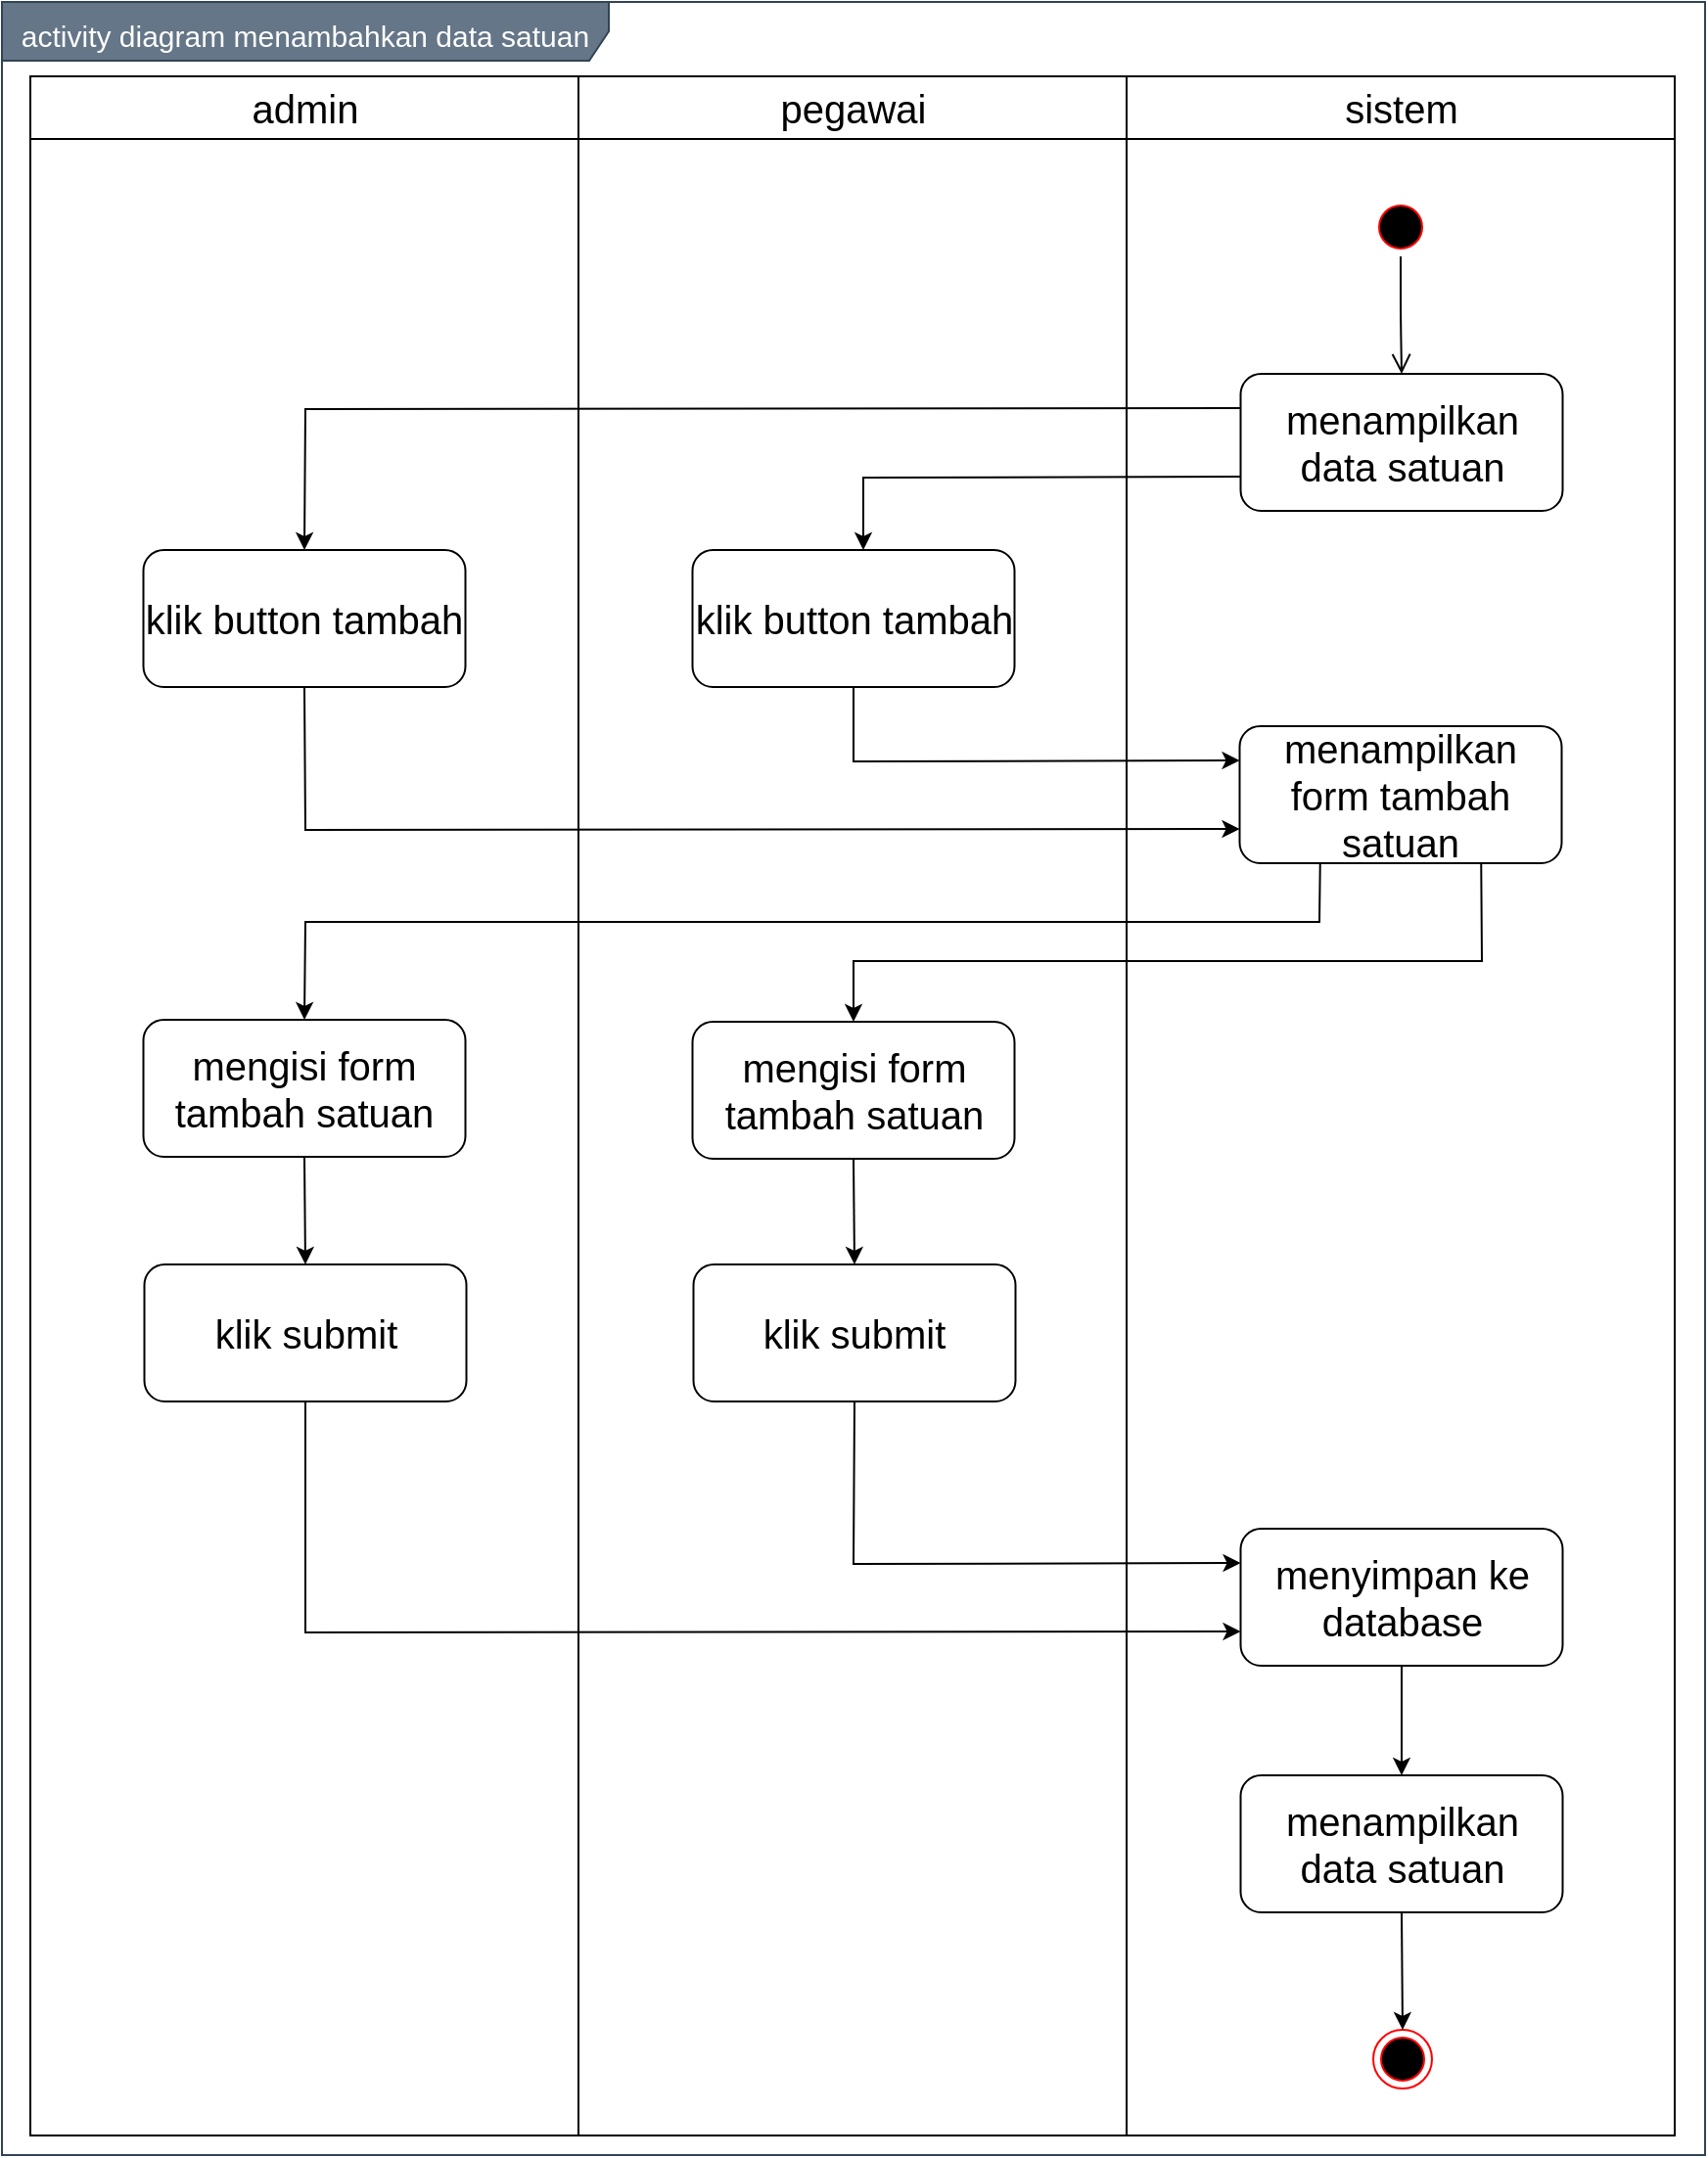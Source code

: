 <mxfile version="14.9.6" type="device"><diagram id="6AEoffSRFlq8nOeZ48k1" name="Page-1"><mxGraphModel dx="1019" dy="555" grid="1" gridSize="10" guides="1" tooltips="1" connect="1" arrows="1" fold="1" page="1" pageScale="1" pageWidth="850" pageHeight="1100" math="0" shadow="0"><root><mxCell id="0"/><mxCell id="1" parent="0"/><mxCell id="8nqzHDT0KR7Gh-uDVWYV-1" value="&lt;font style=&quot;font-size: 15px&quot;&gt;activity diagram menambahkan data satuan&lt;/font&gt;" style="shape=umlFrame;whiteSpace=wrap;html=1;fontSize=20;align=center;width=310;height=30;fillColor=#647687;strokeColor=#314354;fontColor=#ffffff;" vertex="1" parent="1"><mxGeometry x="160" y="100" width="870" height="1100" as="geometry"/></mxCell><mxCell id="8nqzHDT0KR7Gh-uDVWYV-2" value="admin" style="swimlane;whiteSpace=wrap;fontSize=20;fontStyle=0;startSize=32;" vertex="1" parent="1"><mxGeometry x="174.5" y="138" width="280" height="1052" as="geometry"/></mxCell><mxCell id="8nqzHDT0KR7Gh-uDVWYV-3" value="klik button tambah" style="rounded=1;whiteSpace=wrap;html=1;fontSize=20;align=center;" vertex="1" parent="8nqzHDT0KR7Gh-uDVWYV-2"><mxGeometry x="57.75" y="242" width="164.5" height="70" as="geometry"/></mxCell><mxCell id="8nqzHDT0KR7Gh-uDVWYV-4" value="mengisi form tambah satuan" style="rounded=1;whiteSpace=wrap;html=1;fontSize=20;align=center;" vertex="1" parent="8nqzHDT0KR7Gh-uDVWYV-2"><mxGeometry x="57.75" y="482" width="164.5" height="70" as="geometry"/></mxCell><mxCell id="8nqzHDT0KR7Gh-uDVWYV-5" value="pegawai" style="swimlane;whiteSpace=wrap;fontSize=20;fontStyle=0;startSize=32;" vertex="1" parent="1"><mxGeometry x="454.5" y="138" width="280" height="1052" as="geometry"/></mxCell><mxCell id="8nqzHDT0KR7Gh-uDVWYV-6" value="klik submit" style="rounded=1;whiteSpace=wrap;html=1;fontSize=20;align=center;" vertex="1" parent="8nqzHDT0KR7Gh-uDVWYV-5"><mxGeometry x="58.75" y="607" width="164.5" height="70" as="geometry"/></mxCell><mxCell id="8nqzHDT0KR7Gh-uDVWYV-7" value="sistem" style="swimlane;whiteSpace=wrap;fontSize=20;fontStyle=0;startSize=32;" vertex="1" parent="1"><mxGeometry x="734.5" y="138" width="280" height="1052" as="geometry"/></mxCell><mxCell id="8nqzHDT0KR7Gh-uDVWYV-8" value="" style="ellipse;html=1;shape=endState;fillColor=#000000;strokeColor=#ff0000;fontSize=20;align=center;" vertex="1" parent="8nqzHDT0KR7Gh-uDVWYV-7"><mxGeometry x="126" y="998" width="30" height="30" as="geometry"/></mxCell><mxCell id="8nqzHDT0KR7Gh-uDVWYV-9" value="" style="ellipse;html=1;shape=startState;fillColor=#000000;strokeColor=#ff0000;fontSize=20;align=center;" vertex="1" parent="8nqzHDT0KR7Gh-uDVWYV-7"><mxGeometry x="125" y="62" width="30" height="30" as="geometry"/></mxCell><mxCell id="8nqzHDT0KR7Gh-uDVWYV-10" value="" style="edgeStyle=orthogonalEdgeStyle;html=1;verticalAlign=bottom;endArrow=open;endSize=8;fontSize=20;entryX=0.5;entryY=0;entryDx=0;entryDy=0;" edge="1" parent="8nqzHDT0KR7Gh-uDVWYV-7" source="8nqzHDT0KR7Gh-uDVWYV-9" target="8nqzHDT0KR7Gh-uDVWYV-11"><mxGeometry relative="1" as="geometry"><mxPoint x="140" y="152" as="targetPoint"/></mxGeometry></mxCell><mxCell id="8nqzHDT0KR7Gh-uDVWYV-11" value="menampilkan data satuan" style="rounded=1;whiteSpace=wrap;html=1;fontSize=20;align=center;" vertex="1" parent="8nqzHDT0KR7Gh-uDVWYV-7"><mxGeometry x="58.25" y="152" width="164.5" height="70" as="geometry"/></mxCell><mxCell id="8nqzHDT0KR7Gh-uDVWYV-12" value="menyimpan ke database" style="rounded=1;whiteSpace=wrap;html=1;fontSize=20;align=center;" vertex="1" parent="8nqzHDT0KR7Gh-uDVWYV-7"><mxGeometry x="58.25" y="742" width="164.5" height="70" as="geometry"/></mxCell><mxCell id="8nqzHDT0KR7Gh-uDVWYV-13" value="klik button tambah" style="rounded=1;whiteSpace=wrap;html=1;fontSize=20;align=center;" vertex="1" parent="1"><mxGeometry x="512.75" y="380" width="164.5" height="70" as="geometry"/></mxCell><mxCell id="8nqzHDT0KR7Gh-uDVWYV-14" value="menampilkan data satuan" style="rounded=1;whiteSpace=wrap;html=1;fontSize=20;align=center;" vertex="1" parent="1"><mxGeometry x="792.75" y="1006" width="164.5" height="70" as="geometry"/></mxCell><mxCell id="8nqzHDT0KR7Gh-uDVWYV-15" value="" style="endArrow=classic;html=1;fontSize=20;strokeColor=#000000;entryX=0.5;entryY=0;entryDx=0;entryDy=0;exitX=0.5;exitY=1;exitDx=0;exitDy=0;" edge="1" parent="1" source="8nqzHDT0KR7Gh-uDVWYV-14" target="8nqzHDT0KR7Gh-uDVWYV-8"><mxGeometry width="50" height="50" relative="1" as="geometry"><mxPoint x="875" y="1596" as="sourcePoint"/><mxPoint x="895" y="1452.0" as="targetPoint"/></mxGeometry></mxCell><mxCell id="8nqzHDT0KR7Gh-uDVWYV-16" value="mengisi form tambah satuan" style="rounded=1;whiteSpace=wrap;html=1;fontSize=20;align=center;" vertex="1" parent="1"><mxGeometry x="512.75" y="621" width="164.5" height="70" as="geometry"/></mxCell><mxCell id="8nqzHDT0KR7Gh-uDVWYV-17" value="" style="endArrow=classic;html=1;exitX=0;exitY=0.75;exitDx=0;exitDy=0;rounded=0;" edge="1" parent="1" source="8nqzHDT0KR7Gh-uDVWYV-11"><mxGeometry width="50" height="50" relative="1" as="geometry"><mxPoint x="600" y="580" as="sourcePoint"/><mxPoint x="600" y="380" as="targetPoint"/><Array as="points"><mxPoint x="600" y="343"/></Array></mxGeometry></mxCell><mxCell id="8nqzHDT0KR7Gh-uDVWYV-18" value="" style="endArrow=classic;html=1;exitX=0;exitY=0.25;exitDx=0;exitDy=0;rounded=0;entryX=0.5;entryY=0;entryDx=0;entryDy=0;" edge="1" parent="1" source="8nqzHDT0KR7Gh-uDVWYV-11" target="8nqzHDT0KR7Gh-uDVWYV-3"><mxGeometry width="50" height="50" relative="1" as="geometry"><mxPoint x="802.75" y="352.5" as="sourcePoint"/><mxPoint x="610" y="390" as="targetPoint"/><Array as="points"><mxPoint x="315" y="308"/></Array></mxGeometry></mxCell><mxCell id="8nqzHDT0KR7Gh-uDVWYV-19" value="menampilkan form tambah satuan" style="rounded=1;whiteSpace=wrap;html=1;fontSize=20;align=center;" vertex="1" parent="1"><mxGeometry x="792.25" y="470" width="164.5" height="70" as="geometry"/></mxCell><mxCell id="8nqzHDT0KR7Gh-uDVWYV-20" value="klik submit" style="rounded=1;whiteSpace=wrap;html=1;fontSize=20;align=center;" vertex="1" parent="1"><mxGeometry x="232.75" y="745" width="164.5" height="70" as="geometry"/></mxCell><mxCell id="8nqzHDT0KR7Gh-uDVWYV-21" value="" style="endArrow=classic;html=1;entryX=0;entryY=0.25;entryDx=0;entryDy=0;exitX=0.5;exitY=1;exitDx=0;exitDy=0;rounded=0;" edge="1" parent="1" source="8nqzHDT0KR7Gh-uDVWYV-13" target="8nqzHDT0KR7Gh-uDVWYV-19"><mxGeometry width="50" height="50" relative="1" as="geometry"><mxPoint x="540" y="460" as="sourcePoint"/><mxPoint x="590" y="410" as="targetPoint"/><Array as="points"><mxPoint x="595" y="488"/></Array></mxGeometry></mxCell><mxCell id="8nqzHDT0KR7Gh-uDVWYV-22" value="" style="endArrow=classic;html=1;entryX=0;entryY=0.75;entryDx=0;entryDy=0;exitX=0.5;exitY=1;exitDx=0;exitDy=0;rounded=0;" edge="1" parent="1" source="8nqzHDT0KR7Gh-uDVWYV-3" target="8nqzHDT0KR7Gh-uDVWYV-19"><mxGeometry width="50" height="50" relative="1" as="geometry"><mxPoint x="540" y="460" as="sourcePoint"/><mxPoint x="590" y="410" as="targetPoint"/><Array as="points"><mxPoint x="315" y="523"/></Array></mxGeometry></mxCell><mxCell id="8nqzHDT0KR7Gh-uDVWYV-23" value="" style="endArrow=classic;html=1;entryX=0.5;entryY=0;entryDx=0;entryDy=0;exitX=0.25;exitY=1;exitDx=0;exitDy=0;rounded=0;" edge="1" parent="1" source="8nqzHDT0KR7Gh-uDVWYV-19" target="8nqzHDT0KR7Gh-uDVWYV-4"><mxGeometry width="50" height="50" relative="1" as="geometry"><mxPoint x="620" y="680" as="sourcePoint"/><mxPoint x="670" y="630" as="targetPoint"/><Array as="points"><mxPoint x="833" y="570"/><mxPoint x="315" y="570"/></Array></mxGeometry></mxCell><mxCell id="8nqzHDT0KR7Gh-uDVWYV-24" value="" style="endArrow=classic;html=1;exitX=0.75;exitY=1;exitDx=0;exitDy=0;entryX=0.5;entryY=0;entryDx=0;entryDy=0;rounded=0;" edge="1" parent="1" source="8nqzHDT0KR7Gh-uDVWYV-19" target="8nqzHDT0KR7Gh-uDVWYV-16"><mxGeometry width="50" height="50" relative="1" as="geometry"><mxPoint x="620" y="680" as="sourcePoint"/><mxPoint x="670" y="630" as="targetPoint"/><Array as="points"><mxPoint x="916" y="590"/><mxPoint x="595" y="590"/></Array></mxGeometry></mxCell><mxCell id="8nqzHDT0KR7Gh-uDVWYV-25" value="" style="endArrow=classic;html=1;entryX=0.5;entryY=0;entryDx=0;entryDy=0;exitX=0.5;exitY=1;exitDx=0;exitDy=0;" edge="1" parent="1" source="8nqzHDT0KR7Gh-uDVWYV-16" target="8nqzHDT0KR7Gh-uDVWYV-6"><mxGeometry width="50" height="50" relative="1" as="geometry"><mxPoint x="530" y="710" as="sourcePoint"/><mxPoint x="580" y="660" as="targetPoint"/></mxGeometry></mxCell><mxCell id="8nqzHDT0KR7Gh-uDVWYV-26" value="" style="endArrow=classic;html=1;entryX=0.5;entryY=0;entryDx=0;entryDy=0;exitX=0.5;exitY=1;exitDx=0;exitDy=0;" edge="1" parent="1" source="8nqzHDT0KR7Gh-uDVWYV-4" target="8nqzHDT0KR7Gh-uDVWYV-20"><mxGeometry width="50" height="50" relative="1" as="geometry"><mxPoint x="605" y="701" as="sourcePoint"/><mxPoint x="605.5" y="755" as="targetPoint"/></mxGeometry></mxCell><mxCell id="8nqzHDT0KR7Gh-uDVWYV-27" value="" style="endArrow=classic;html=1;entryX=0;entryY=0.25;entryDx=0;entryDy=0;exitX=0.5;exitY=1;exitDx=0;exitDy=0;rounded=0;" edge="1" parent="1" source="8nqzHDT0KR7Gh-uDVWYV-6" target="8nqzHDT0KR7Gh-uDVWYV-12"><mxGeometry width="50" height="50" relative="1" as="geometry"><mxPoint x="324.5" y="700" as="sourcePoint"/><mxPoint x="325.0" y="755" as="targetPoint"/><Array as="points"><mxPoint x="595" y="898"/></Array></mxGeometry></mxCell><mxCell id="8nqzHDT0KR7Gh-uDVWYV-28" value="" style="endArrow=classic;html=1;exitX=0.5;exitY=1;exitDx=0;exitDy=0;entryX=0;entryY=0.75;entryDx=0;entryDy=0;rounded=0;" edge="1" parent="1" source="8nqzHDT0KR7Gh-uDVWYV-20" target="8nqzHDT0KR7Gh-uDVWYV-12"><mxGeometry width="50" height="50" relative="1" as="geometry"><mxPoint x="590" y="990" as="sourcePoint"/><mxPoint x="640" y="940" as="targetPoint"/><Array as="points"><mxPoint x="315" y="933"/></Array></mxGeometry></mxCell><mxCell id="8nqzHDT0KR7Gh-uDVWYV-29" value="" style="endArrow=classic;html=1;entryX=0.5;entryY=0;entryDx=0;entryDy=0;exitX=0.5;exitY=1;exitDx=0;exitDy=0;" edge="1" parent="1" source="8nqzHDT0KR7Gh-uDVWYV-12" target="8nqzHDT0KR7Gh-uDVWYV-14"><mxGeometry width="50" height="50" relative="1" as="geometry"><mxPoint x="590" y="990" as="sourcePoint"/><mxPoint x="640" y="940" as="targetPoint"/></mxGeometry></mxCell></root></mxGraphModel></diagram></mxfile>